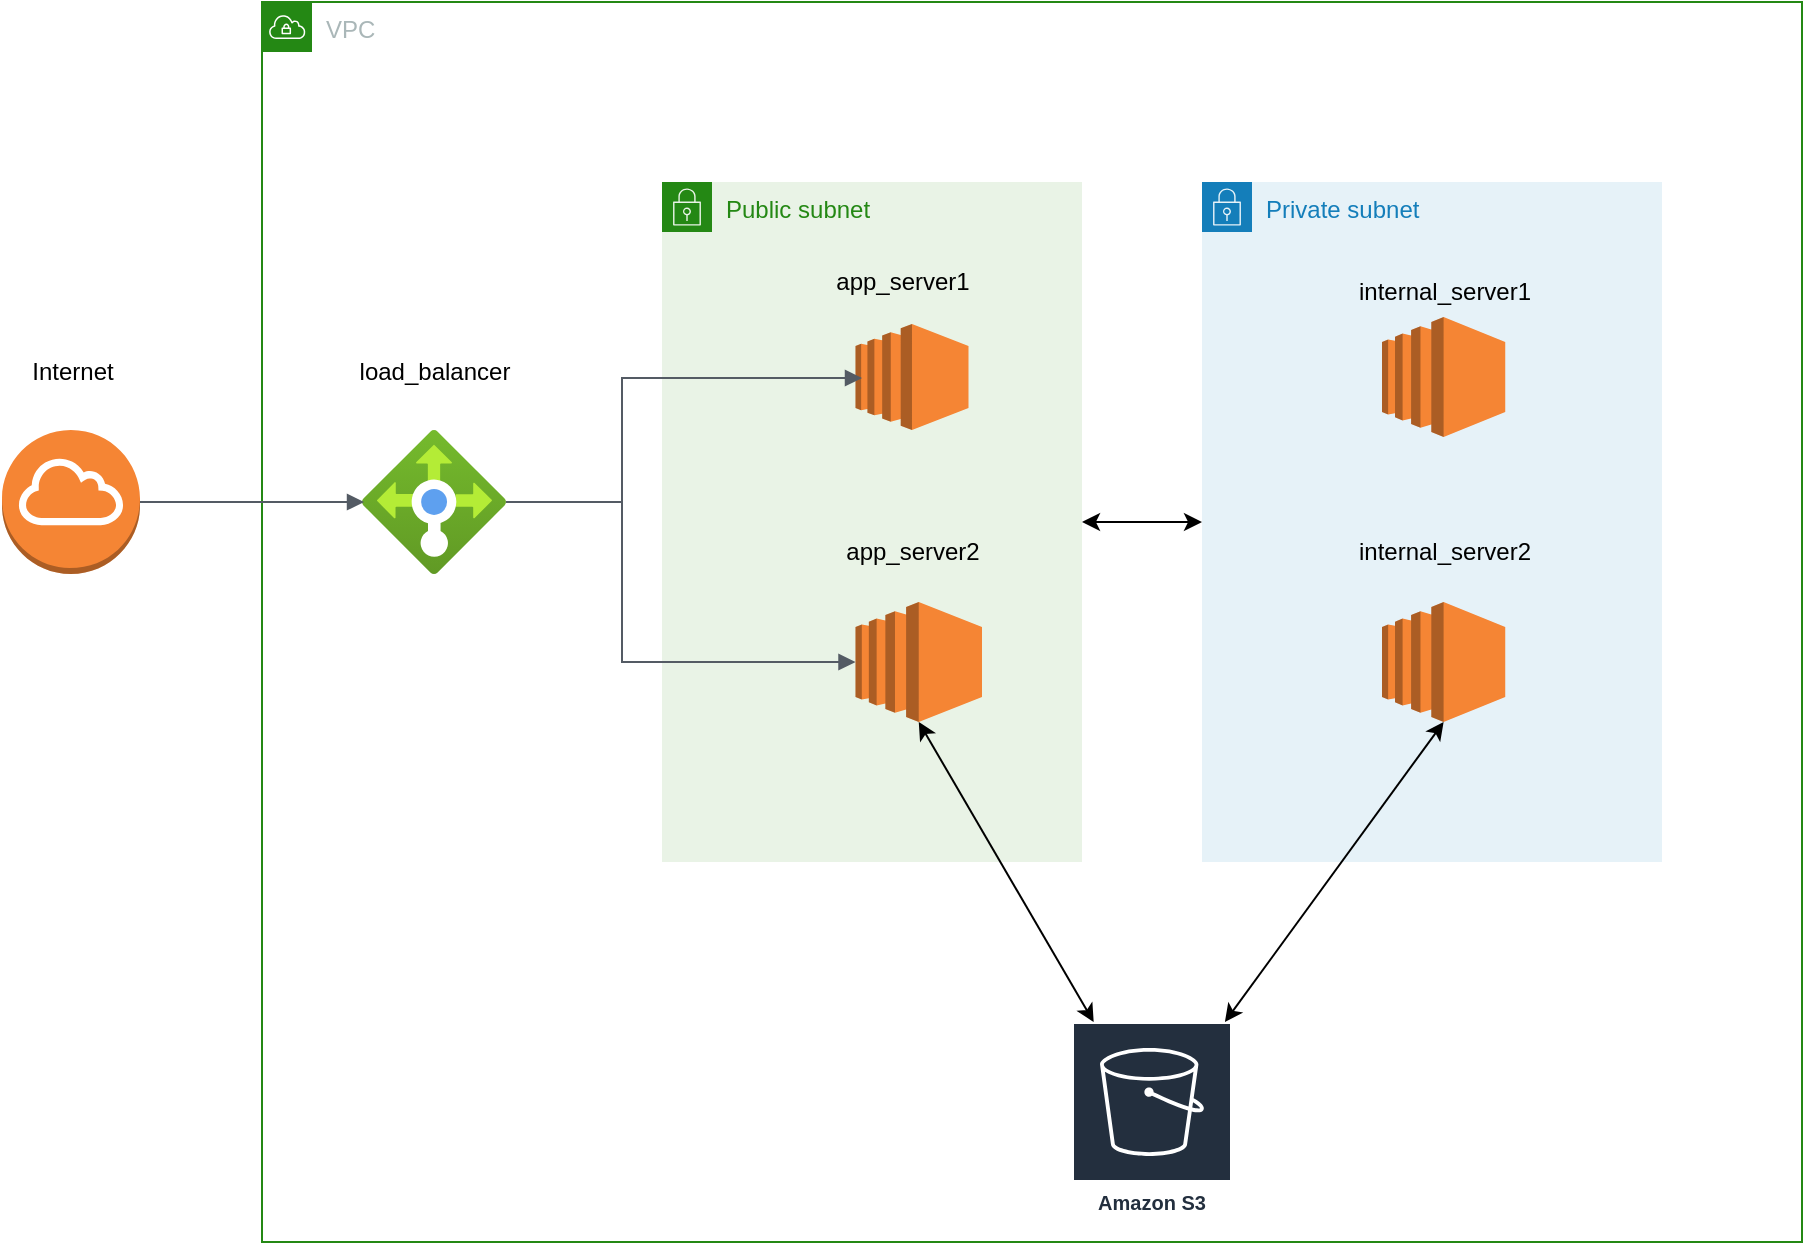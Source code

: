 <mxfile version="20.8.19" type="device" pages="2"><diagram name="Scenario 1" id="Ymms_yAIHIipbNM70h9n"><mxGraphModel dx="3164" dy="1166" grid="1" gridSize="10" guides="1" tooltips="1" connect="1" arrows="1" fold="1" page="1" pageScale="1" pageWidth="850" pageHeight="1100" math="0" shadow="0"><root><mxCell id="0"/><mxCell id="1" parent="0"/><mxCell id="iLtCBj0EYlQCVcyJs1lC-1" value="VPC" style="points=[[0,0],[0.25,0],[0.5,0],[0.75,0],[1,0],[1,0.25],[1,0.5],[1,0.75],[1,1],[0.75,1],[0.5,1],[0.25,1],[0,1],[0,0.75],[0,0.5],[0,0.25]];outlineConnect=0;gradientColor=none;html=1;whiteSpace=wrap;fontSize=12;fontStyle=0;container=1;pointerEvents=0;collapsible=0;recursiveResize=0;shape=mxgraph.aws4.group;grIcon=mxgraph.aws4.group_vpc;strokeColor=#248814;fillColor=none;verticalAlign=top;align=left;spacingLeft=30;fontColor=#AAB7B8;dashed=0;" parent="1" vertex="1"><mxGeometry x="-20" y="240" width="770" height="620" as="geometry"/></mxCell><mxCell id="iLtCBj0EYlQCVcyJs1lC-3" value="Public subnet" style="points=[[0,0],[0.25,0],[0.5,0],[0.75,0],[1,0],[1,0.25],[1,0.5],[1,0.75],[1,1],[0.75,1],[0.5,1],[0.25,1],[0,1],[0,0.75],[0,0.5],[0,0.25]];outlineConnect=0;gradientColor=none;html=1;whiteSpace=wrap;fontSize=12;fontStyle=0;container=1;pointerEvents=0;collapsible=0;recursiveResize=0;shape=mxgraph.aws4.group;grIcon=mxgraph.aws4.group_security_group;grStroke=0;strokeColor=#248814;fillColor=#E9F3E6;verticalAlign=top;align=left;spacingLeft=30;fontColor=#248814;dashed=0;" parent="iLtCBj0EYlQCVcyJs1lC-1" vertex="1"><mxGeometry x="200" y="90" width="210" height="340" as="geometry"/></mxCell><mxCell id="iLtCBj0EYlQCVcyJs1lC-6" value="" style="outlineConnect=0;dashed=0;verticalLabelPosition=bottom;verticalAlign=top;align=center;html=1;shape=mxgraph.aws3.ec2;fillColor=#F58534;gradientColor=none;" parent="iLtCBj0EYlQCVcyJs1lC-3" vertex="1"><mxGeometry x="96.75" y="71" width="56.5" height="53" as="geometry"/></mxCell><mxCell id="iLtCBj0EYlQCVcyJs1lC-7" value="" style="outlineConnect=0;dashed=0;verticalLabelPosition=bottom;verticalAlign=top;align=center;html=1;shape=mxgraph.aws3.ec2;fillColor=#F58534;gradientColor=none;" parent="iLtCBj0EYlQCVcyJs1lC-3" vertex="1"><mxGeometry x="96.75" y="210" width="63.25" height="60" as="geometry"/></mxCell><mxCell id="XEovp04Xz6Mlrgcl1JQ9-2" value="app_server2" style="text;html=1;align=center;verticalAlign=middle;resizable=0;points=[];autosize=1;strokeColor=none;fillColor=none;" parent="iLtCBj0EYlQCVcyJs1lC-3" vertex="1"><mxGeometry x="80" y="170" width="90" height="30" as="geometry"/></mxCell><mxCell id="iLtCBj0EYlQCVcyJs1lC-10" value="" style="aspect=fixed;html=1;points=[];align=center;image;fontSize=12;image=img/lib/azure2/networking/Load_Balancers.svg;" parent="iLtCBj0EYlQCVcyJs1lC-1" vertex="1"><mxGeometry x="50" y="214" width="72" height="72" as="geometry"/></mxCell><mxCell id="iLtCBj0EYlQCVcyJs1lC-11" value="" style="edgeStyle=orthogonalEdgeStyle;html=1;endArrow=block;elbow=vertical;startArrow=none;endFill=1;strokeColor=#545B64;rounded=0;" parent="iLtCBj0EYlQCVcyJs1lC-1" source="iLtCBj0EYlQCVcyJs1lC-10" edge="1"><mxGeometry width="100" relative="1" as="geometry"><mxPoint x="90" y="200" as="sourcePoint"/><mxPoint x="300" y="188" as="targetPoint"/><Array as="points"><mxPoint x="180" y="250"/><mxPoint x="180" y="188"/></Array></mxGeometry></mxCell><mxCell id="iLtCBj0EYlQCVcyJs1lC-12" value="" style="edgeStyle=orthogonalEdgeStyle;html=1;endArrow=block;elbow=vertical;startArrow=none;endFill=1;strokeColor=#545B64;rounded=0;entryX=0;entryY=0.5;entryDx=0;entryDy=0;entryPerimeter=0;" parent="iLtCBj0EYlQCVcyJs1lC-1" source="iLtCBj0EYlQCVcyJs1lC-10" target="iLtCBj0EYlQCVcyJs1lC-7" edge="1"><mxGeometry width="100" relative="1" as="geometry"><mxPoint x="142" y="260" as="sourcePoint"/><mxPoint x="396.75" y="196.5" as="targetPoint"/><Array as="points"><mxPoint x="180" y="250"/><mxPoint x="180" y="330"/></Array></mxGeometry></mxCell><mxCell id="iLtCBj0EYlQCVcyJs1lC-4" value="Private subnet" style="points=[[0,0],[0.25,0],[0.5,0],[0.75,0],[1,0],[1,0.25],[1,0.5],[1,0.75],[1,1],[0.75,1],[0.5,1],[0.25,1],[0,1],[0,0.75],[0,0.5],[0,0.25]];outlineConnect=0;gradientColor=none;html=1;whiteSpace=wrap;fontSize=12;fontStyle=0;container=1;pointerEvents=0;collapsible=0;recursiveResize=0;shape=mxgraph.aws4.group;grIcon=mxgraph.aws4.group_security_group;grStroke=0;strokeColor=#147EBA;fillColor=#E6F2F8;verticalAlign=top;align=left;spacingLeft=30;fontColor=#147EBA;dashed=0;" parent="iLtCBj0EYlQCVcyJs1lC-1" vertex="1"><mxGeometry x="470" y="90" width="230" height="340" as="geometry"/></mxCell><mxCell id="iLtCBj0EYlQCVcyJs1lC-8" value="" style="outlineConnect=0;dashed=0;verticalLabelPosition=bottom;verticalAlign=top;align=center;html=1;shape=mxgraph.aws3.ec2;fillColor=#F58534;gradientColor=none;" parent="iLtCBj0EYlQCVcyJs1lC-4" vertex="1"><mxGeometry x="90" y="67.5" width="61.62" height="60" as="geometry"/></mxCell><mxCell id="iLtCBj0EYlQCVcyJs1lC-9" value="" style="outlineConnect=0;dashed=0;verticalLabelPosition=bottom;verticalAlign=top;align=center;html=1;shape=mxgraph.aws3.ec2;fillColor=#F58534;gradientColor=none;" parent="iLtCBj0EYlQCVcyJs1lC-4" vertex="1"><mxGeometry x="90" y="210" width="61.62" height="60" as="geometry"/></mxCell><mxCell id="XEovp04Xz6Mlrgcl1JQ9-3" value="internal_server1" style="text;html=1;align=center;verticalAlign=middle;resizable=0;points=[];autosize=1;strokeColor=none;fillColor=none;" parent="iLtCBj0EYlQCVcyJs1lC-4" vertex="1"><mxGeometry x="65.81" y="40" width="110" height="30" as="geometry"/></mxCell><mxCell id="XEovp04Xz6Mlrgcl1JQ9-4" value="internal_server2" style="text;html=1;align=center;verticalAlign=middle;resizable=0;points=[];autosize=1;strokeColor=none;fillColor=none;" parent="iLtCBj0EYlQCVcyJs1lC-4" vertex="1"><mxGeometry x="65.81" y="170" width="110" height="30" as="geometry"/></mxCell><mxCell id="zXInQC_pb7FMP3FhCGgx-3" value="" style="endArrow=classic;startArrow=classic;html=1;rounded=0;exitX=1;exitY=0.5;exitDx=0;exitDy=0;entryX=0;entryY=0.5;entryDx=0;entryDy=0;" parent="iLtCBj0EYlQCVcyJs1lC-1" source="iLtCBj0EYlQCVcyJs1lC-3" target="iLtCBj0EYlQCVcyJs1lC-4" edge="1"><mxGeometry width="50" height="50" relative="1" as="geometry"><mxPoint x="550" y="380" as="sourcePoint"/><mxPoint x="600" y="330" as="targetPoint"/></mxGeometry></mxCell><mxCell id="zXInQC_pb7FMP3FhCGgx-5" value="Amazon S3" style="sketch=0;outlineConnect=0;fontColor=#232F3E;gradientColor=none;strokeColor=#ffffff;fillColor=#232F3E;dashed=0;verticalLabelPosition=middle;verticalAlign=bottom;align=center;html=1;whiteSpace=wrap;fontSize=10;fontStyle=1;spacing=3;shape=mxgraph.aws4.productIcon;prIcon=mxgraph.aws4.s3;" parent="iLtCBj0EYlQCVcyJs1lC-1" vertex="1"><mxGeometry x="405" y="510" width="80" height="100" as="geometry"/></mxCell><mxCell id="zXInQC_pb7FMP3FhCGgx-4" value="" style="endArrow=classic;startArrow=classic;html=1;rounded=0;entryX=0.5;entryY=1;entryDx=0;entryDy=0;entryPerimeter=0;" parent="iLtCBj0EYlQCVcyJs1lC-1" source="zXInQC_pb7FMP3FhCGgx-5" target="iLtCBj0EYlQCVcyJs1lC-9" edge="1"><mxGeometry width="50" height="50" relative="1" as="geometry"><mxPoint x="550" y="380" as="sourcePoint"/><mxPoint x="600" y="330" as="targetPoint"/></mxGeometry></mxCell><mxCell id="avMY1QUyfvly90g3BXfL-1" value="" style="endArrow=classic;startArrow=classic;html=1;rounded=0;entryX=0.5;entryY=1;entryDx=0;entryDy=0;entryPerimeter=0;" edge="1" parent="iLtCBj0EYlQCVcyJs1lC-1" source="zXInQC_pb7FMP3FhCGgx-5" target="iLtCBj0EYlQCVcyJs1lC-7"><mxGeometry width="50" height="50" relative="1" as="geometry"><mxPoint x="410" y="510" as="sourcePoint"/><mxPoint x="601" y="370" as="targetPoint"/></mxGeometry></mxCell><mxCell id="avMY1QUyfvly90g3BXfL-3" value="load_balancer" style="text;html=1;align=center;verticalAlign=middle;resizable=0;points=[];autosize=1;strokeColor=none;fillColor=none;" vertex="1" parent="iLtCBj0EYlQCVcyJs1lC-1"><mxGeometry x="36" y="170" width="100" height="30" as="geometry"/></mxCell><mxCell id="iLtCBj0EYlQCVcyJs1lC-18" value="" style="outlineConnect=0;dashed=0;verticalLabelPosition=bottom;verticalAlign=top;align=center;html=1;shape=mxgraph.aws3.internet_gateway;fillColor=#F58534;gradientColor=none;" parent="1" vertex="1"><mxGeometry x="-150" y="454" width="69" height="72" as="geometry"/></mxCell><mxCell id="iLtCBj0EYlQCVcyJs1lC-21" value="" style="edgeStyle=orthogonalEdgeStyle;html=1;endArrow=block;elbow=vertical;startArrow=none;endFill=1;strokeColor=#545B64;rounded=0;exitX=1;exitY=0.5;exitDx=0;exitDy=0;exitPerimeter=0;entryX=0.014;entryY=0.5;entryDx=0;entryDy=0;entryPerimeter=0;" parent="1" source="iLtCBj0EYlQCVcyJs1lC-18" target="iLtCBj0EYlQCVcyJs1lC-10" edge="1"><mxGeometry width="100" relative="1" as="geometry"><mxPoint x="390" y="590" as="sourcePoint"/><mxPoint x="20" y="486" as="targetPoint"/></mxGeometry></mxCell><mxCell id="XEovp04Xz6Mlrgcl1JQ9-1" value="app_server1" style="text;html=1;align=center;verticalAlign=middle;resizable=0;points=[];autosize=1;strokeColor=none;fillColor=none;" parent="1" vertex="1"><mxGeometry x="255" y="365" width="90" height="30" as="geometry"/></mxCell><mxCell id="avMY1QUyfvly90g3BXfL-2" value="Internet" style="text;html=1;align=center;verticalAlign=middle;resizable=0;points=[];autosize=1;strokeColor=none;fillColor=none;" vertex="1" parent="1"><mxGeometry x="-145.5" y="410" width="60" height="30" as="geometry"/></mxCell></root></mxGraphModel></diagram><diagram name="Scenario 2" id="SpIkOiRgJ0wnmW2B8SFQ"><mxGraphModel dx="3164" dy="1166" grid="1" gridSize="10" guides="1" tooltips="1" connect="1" arrows="1" fold="1" page="1" pageScale="1" pageWidth="850" pageHeight="1100" math="0" shadow="0"><root><mxCell id="07UYc5iTnfsxcSQ6IH7v-0"/><mxCell id="07UYc5iTnfsxcSQ6IH7v-1" parent="07UYc5iTnfsxcSQ6IH7v-0"/><mxCell id="07UYc5iTnfsxcSQ6IH7v-2" value="VPC" style="points=[[0,0],[0.25,0],[0.5,0],[0.75,0],[1,0],[1,0.25],[1,0.5],[1,0.75],[1,1],[0.75,1],[0.5,1],[0.25,1],[0,1],[0,0.75],[0,0.5],[0,0.25]];outlineConnect=0;gradientColor=none;html=1;whiteSpace=wrap;fontSize=12;fontStyle=0;container=1;pointerEvents=0;collapsible=0;recursiveResize=0;shape=mxgraph.aws4.group;grIcon=mxgraph.aws4.group_vpc;strokeColor=#248814;fillColor=none;verticalAlign=top;align=left;spacingLeft=30;fontColor=#AAB7B8;dashed=0;" vertex="1" parent="07UYc5iTnfsxcSQ6IH7v-1"><mxGeometry x="-450" y="250" width="930" height="500" as="geometry"/></mxCell><mxCell id="07UYc5iTnfsxcSQ6IH7v-3" value="Public subnet" style="points=[[0,0],[0.25,0],[0.5,0],[0.75,0],[1,0],[1,0.25],[1,0.5],[1,0.75],[1,1],[0.75,1],[0.5,1],[0.25,1],[0,1],[0,0.75],[0,0.5],[0,0.25]];outlineConnect=0;gradientColor=none;html=1;whiteSpace=wrap;fontSize=12;fontStyle=0;container=1;pointerEvents=0;collapsible=0;recursiveResize=0;shape=mxgraph.aws4.group;grIcon=mxgraph.aws4.group_security_group;grStroke=0;strokeColor=#248814;fillColor=#E9F3E6;verticalAlign=top;align=left;spacingLeft=30;fontColor=#248814;dashed=0;" vertex="1" parent="07UYc5iTnfsxcSQ6IH7v-2"><mxGeometry x="200" y="90" width="130" height="120" as="geometry"/></mxCell><mxCell id="07UYc5iTnfsxcSQ6IH7v-4" value="" style="outlineConnect=0;dashed=0;verticalLabelPosition=bottom;verticalAlign=top;align=center;html=1;shape=mxgraph.aws3.ec2;fillColor=#F58534;gradientColor=none;" vertex="1" parent="07UYc5iTnfsxcSQ6IH7v-3"><mxGeometry x="40" y="38.5" width="56.5" height="53" as="geometry"/></mxCell><mxCell id="iXLzVThAUHnzcP2gmAj1-14" value="app_server1" style="text;html=1;strokeColor=none;fillColor=none;align=center;verticalAlign=middle;whiteSpace=wrap;rounded=0;" vertex="1" parent="07UYc5iTnfsxcSQ6IH7v-3"><mxGeometry x="36.5" y="90" width="60" height="30" as="geometry"/></mxCell><mxCell id="07UYc5iTnfsxcSQ6IH7v-6" value="" style="aspect=fixed;html=1;points=[];align=center;image;fontSize=12;image=img/lib/azure2/networking/Load_Balancers.svg;" vertex="1" parent="07UYc5iTnfsxcSQ6IH7v-2"><mxGeometry x="50" y="214" width="72" height="72" as="geometry"/></mxCell><mxCell id="07UYc5iTnfsxcSQ6IH7v-9" value="Private subnet" style="points=[[0,0],[0.25,0],[0.5,0],[0.75,0],[1,0],[1,0.25],[1,0.5],[1,0.75],[1,1],[0.75,1],[0.5,1],[0.25,1],[0,1],[0,0.75],[0,0.5],[0,0.25]];outlineConnect=0;gradientColor=none;html=1;whiteSpace=wrap;fontSize=12;fontStyle=0;container=1;pointerEvents=0;collapsible=0;recursiveResize=0;shape=mxgraph.aws4.group;grIcon=mxgraph.aws4.group_security_group;grStroke=0;strokeColor=#147EBA;fillColor=#E6F2F8;verticalAlign=top;align=left;spacingLeft=30;fontColor=#147EBA;dashed=0;" vertex="1" parent="07UYc5iTnfsxcSQ6IH7v-2"><mxGeometry x="430" y="90" width="130" height="124" as="geometry"/></mxCell><mxCell id="07UYc5iTnfsxcSQ6IH7v-10" value="" style="outlineConnect=0;dashed=0;verticalLabelPosition=bottom;verticalAlign=top;align=center;html=1;shape=mxgraph.aws3.ec2;fillColor=#F58534;gradientColor=none;" vertex="1" parent="07UYc5iTnfsxcSQ6IH7v-9"><mxGeometry x="34.19" y="38.5" width="61.62" height="60" as="geometry"/></mxCell><mxCell id="iXLzVThAUHnzcP2gmAj1-16" value="internal_server1" style="text;html=1;strokeColor=none;fillColor=none;align=center;verticalAlign=middle;whiteSpace=wrap;rounded=0;" vertex="1" parent="07UYc5iTnfsxcSQ6IH7v-9"><mxGeometry x="35.81" y="94" width="60" height="30" as="geometry"/></mxCell><mxCell id="07UYc5iTnfsxcSQ6IH7v-12" value="" style="endArrow=classic;startArrow=classic;html=1;rounded=0;exitX=1;exitY=0.5;exitDx=0;exitDy=0;entryX=0;entryY=0.5;entryDx=0;entryDy=0;" edge="1" parent="07UYc5iTnfsxcSQ6IH7v-2" source="07UYc5iTnfsxcSQ6IH7v-3" target="07UYc5iTnfsxcSQ6IH7v-9"><mxGeometry width="50" height="50" relative="1" as="geometry"><mxPoint x="550" y="380" as="sourcePoint"/><mxPoint x="600" y="330" as="targetPoint"/></mxGeometry></mxCell><mxCell id="07UYc5iTnfsxcSQ6IH7v-13" value="Amazon S3" style="sketch=0;outlineConnect=0;fontColor=#232F3E;gradientColor=none;strokeColor=#ffffff;fillColor=#232F3E;dashed=0;verticalLabelPosition=middle;verticalAlign=bottom;align=center;html=1;whiteSpace=wrap;fontSize=10;fontStyle=1;spacing=3;shape=mxgraph.aws4.productIcon;prIcon=mxgraph.aws4.s3;" vertex="1" parent="07UYc5iTnfsxcSQ6IH7v-2"><mxGeometry x="835" y="200" width="80" height="100" as="geometry"/></mxCell><mxCell id="iXLzVThAUHnzcP2gmAj1-2" value="Public subnet" style="points=[[0,0],[0.25,0],[0.5,0],[0.75,0],[1,0],[1,0.25],[1,0.5],[1,0.75],[1,1],[0.75,1],[0.5,1],[0.25,1],[0,1],[0,0.75],[0,0.5],[0,0.25]];outlineConnect=0;gradientColor=none;html=1;whiteSpace=wrap;fontSize=12;fontStyle=0;container=1;pointerEvents=0;collapsible=0;recursiveResize=0;shape=mxgraph.aws4.group;grIcon=mxgraph.aws4.group_security_group;grStroke=0;strokeColor=#248814;fillColor=#E9F3E6;verticalAlign=top;align=left;spacingLeft=30;fontColor=#248814;dashed=0;" vertex="1" parent="07UYc5iTnfsxcSQ6IH7v-2"><mxGeometry x="200" y="280" width="130" height="120" as="geometry"/></mxCell><mxCell id="iXLzVThAUHnzcP2gmAj1-3" value="" style="outlineConnect=0;dashed=0;verticalLabelPosition=bottom;verticalAlign=top;align=center;html=1;shape=mxgraph.aws3.ec2;fillColor=#F58534;gradientColor=none;" vertex="1" parent="iXLzVThAUHnzcP2gmAj1-2"><mxGeometry x="40" y="38.5" width="56.5" height="53" as="geometry"/></mxCell><mxCell id="iXLzVThAUHnzcP2gmAj1-15" value="app_server2" style="text;html=1;strokeColor=none;fillColor=none;align=center;verticalAlign=middle;whiteSpace=wrap;rounded=0;" vertex="1" parent="iXLzVThAUHnzcP2gmAj1-2"><mxGeometry x="40" y="90" width="60" height="30" as="geometry"/></mxCell><mxCell id="iXLzVThAUHnzcP2gmAj1-4" value="Private subnet" style="points=[[0,0],[0.25,0],[0.5,0],[0.75,0],[1,0],[1,0.25],[1,0.5],[1,0.75],[1,1],[0.75,1],[0.5,1],[0.25,1],[0,1],[0,0.75],[0,0.5],[0,0.25]];outlineConnect=0;gradientColor=none;html=1;whiteSpace=wrap;fontSize=12;fontStyle=0;container=1;pointerEvents=0;collapsible=0;recursiveResize=0;shape=mxgraph.aws4.group;grIcon=mxgraph.aws4.group_security_group;grStroke=0;strokeColor=#147EBA;fillColor=#E6F2F8;verticalAlign=top;align=left;spacingLeft=30;fontColor=#147EBA;dashed=0;" vertex="1" parent="07UYc5iTnfsxcSQ6IH7v-2"><mxGeometry x="430" y="280" width="130" height="121.5" as="geometry"/></mxCell><mxCell id="iXLzVThAUHnzcP2gmAj1-5" value="" style="outlineConnect=0;dashed=0;verticalLabelPosition=bottom;verticalAlign=top;align=center;html=1;shape=mxgraph.aws3.ec2;fillColor=#F58534;gradientColor=none;" vertex="1" parent="iXLzVThAUHnzcP2gmAj1-4"><mxGeometry x="34.19" y="38.5" width="61.62" height="60" as="geometry"/></mxCell><mxCell id="iXLzVThAUHnzcP2gmAj1-17" value="internal_server2" style="text;html=1;strokeColor=none;fillColor=none;align=center;verticalAlign=middle;whiteSpace=wrap;rounded=0;" vertex="1" parent="iXLzVThAUHnzcP2gmAj1-4"><mxGeometry x="35.81" y="91.5" width="60" height="30" as="geometry"/></mxCell><mxCell id="iXLzVThAUHnzcP2gmAj1-6" value="" style="endArrow=classic;startArrow=classic;html=1;rounded=0;exitX=1;exitY=0.5;exitDx=0;exitDy=0;entryX=0;entryY=0.5;entryDx=0;entryDy=0;" edge="1" parent="07UYc5iTnfsxcSQ6IH7v-2" source="iXLzVThAUHnzcP2gmAj1-2" target="iXLzVThAUHnzcP2gmAj1-4"><mxGeometry width="50" height="50" relative="1" as="geometry"><mxPoint x="1000" y="320" as="sourcePoint"/><mxPoint x="1050" y="270" as="targetPoint"/></mxGeometry></mxCell><mxCell id="iXLzVThAUHnzcP2gmAj1-7" value="Private subnet" style="points=[[0,0],[0.25,0],[0.5,0],[0.75,0],[1,0],[1,0.25],[1,0.5],[1,0.75],[1,1],[0.75,1],[0.5,1],[0.25,1],[0,1],[0,0.75],[0,0.5],[0,0.25]];outlineConnect=0;gradientColor=none;html=1;whiteSpace=wrap;fontSize=12;fontStyle=0;container=1;pointerEvents=0;collapsible=0;recursiveResize=0;shape=mxgraph.aws4.group;grIcon=mxgraph.aws4.group_security_group;grStroke=0;strokeColor=#147EBA;fillColor=#E6F2F8;verticalAlign=top;align=left;spacingLeft=30;fontColor=#147EBA;dashed=0;" vertex="1" parent="07UYc5iTnfsxcSQ6IH7v-2"><mxGeometry x="630" y="190" width="130" height="126" as="geometry"/></mxCell><mxCell id="iXLzVThAUHnzcP2gmAj1-8" value="" style="outlineConnect=0;dashed=0;verticalLabelPosition=bottom;verticalAlign=top;align=center;html=1;shape=mxgraph.aws3.ec2;fillColor=#F58534;gradientColor=none;" vertex="1" parent="iXLzVThAUHnzcP2gmAj1-7"><mxGeometry x="34.19" y="38.5" width="61.62" height="60" as="geometry"/></mxCell><mxCell id="iXLzVThAUHnzcP2gmAj1-18" value="internal_server3&lt;br&gt;" style="text;html=1;strokeColor=none;fillColor=none;align=center;verticalAlign=middle;whiteSpace=wrap;rounded=0;" vertex="1" parent="iXLzVThAUHnzcP2gmAj1-7"><mxGeometry x="35.81" y="96" width="60" height="30" as="geometry"/></mxCell><mxCell id="iXLzVThAUHnzcP2gmAj1-9" value="" style="endArrow=classic;html=1;rounded=0;entryX=0;entryY=0.5;entryDx=0;entryDy=0;entryPerimeter=0;" edge="1" parent="07UYc5iTnfsxcSQ6IH7v-2" target="07UYc5iTnfsxcSQ6IH7v-4"><mxGeometry width="50" height="50" relative="1" as="geometry"><mxPoint x="120" y="250" as="sourcePoint"/><mxPoint x="790" y="290" as="targetPoint"/></mxGeometry></mxCell><mxCell id="iXLzVThAUHnzcP2gmAj1-11" value="" style="endArrow=classic;startArrow=classic;html=1;rounded=0;exitX=1;exitY=0.5;exitDx=0;exitDy=0;entryX=0;entryY=0.5;entryDx=0;entryDy=0;" edge="1" parent="07UYc5iTnfsxcSQ6IH7v-2" source="07UYc5iTnfsxcSQ6IH7v-9" target="iXLzVThAUHnzcP2gmAj1-7"><mxGeometry width="50" height="50" relative="1" as="geometry"><mxPoint x="740" y="340" as="sourcePoint"/><mxPoint x="790" y="290" as="targetPoint"/></mxGeometry></mxCell><mxCell id="iXLzVThAUHnzcP2gmAj1-13" value="" style="endArrow=classic;startArrow=classic;html=1;rounded=0;exitX=1;exitY=0.5;exitDx=0;exitDy=0;" edge="1" parent="07UYc5iTnfsxcSQ6IH7v-2" source="iXLzVThAUHnzcP2gmAj1-7" target="07UYc5iTnfsxcSQ6IH7v-13"><mxGeometry width="50" height="50" relative="1" as="geometry"><mxPoint x="580" y="170" as="sourcePoint"/><mxPoint x="650" y="270" as="targetPoint"/></mxGeometry></mxCell><mxCell id="07UYc5iTnfsxcSQ6IH7v-15" value="" style="outlineConnect=0;dashed=0;verticalLabelPosition=bottom;verticalAlign=top;align=center;html=1;shape=mxgraph.aws3.internet_gateway;fillColor=#F58534;gradientColor=none;" vertex="1" parent="07UYc5iTnfsxcSQ6IH7v-1"><mxGeometry x="-580" y="464" width="69" height="72" as="geometry"/></mxCell><mxCell id="07UYc5iTnfsxcSQ6IH7v-16" value="" style="edgeStyle=orthogonalEdgeStyle;html=1;endArrow=block;elbow=vertical;startArrow=none;endFill=1;strokeColor=#545B64;rounded=0;exitX=1;exitY=0.5;exitDx=0;exitDy=0;exitPerimeter=0;entryX=0.014;entryY=0.5;entryDx=0;entryDy=0;entryPerimeter=0;" edge="1" parent="07UYc5iTnfsxcSQ6IH7v-1" source="07UYc5iTnfsxcSQ6IH7v-15" target="07UYc5iTnfsxcSQ6IH7v-6"><mxGeometry width="100" relative="1" as="geometry"><mxPoint x="-40" y="600" as="sourcePoint"/><mxPoint x="-410" y="496" as="targetPoint"/></mxGeometry></mxCell><mxCell id="iXLzVThAUHnzcP2gmAj1-10" value="" style="endArrow=classic;html=1;rounded=0;entryX=0;entryY=0.5;entryDx=0;entryDy=0;entryPerimeter=0;" edge="1" parent="07UYc5iTnfsxcSQ6IH7v-1" target="iXLzVThAUHnzcP2gmAj1-3"><mxGeometry width="50" height="50" relative="1" as="geometry"><mxPoint x="-330" y="500" as="sourcePoint"/><mxPoint x="-240" y="410" as="targetPoint"/></mxGeometry></mxCell><mxCell id="iXLzVThAUHnzcP2gmAj1-12" value="" style="endArrow=classic;startArrow=classic;html=1;rounded=0;exitX=1;exitY=0.5;exitDx=0;exitDy=0;" edge="1" parent="07UYc5iTnfsxcSQ6IH7v-1" source="iXLzVThAUHnzcP2gmAj1-4"><mxGeometry width="50" height="50" relative="1" as="geometry"><mxPoint x="120" y="410" as="sourcePoint"/><mxPoint x="180" y="500" as="targetPoint"/></mxGeometry></mxCell></root></mxGraphModel></diagram></mxfile>